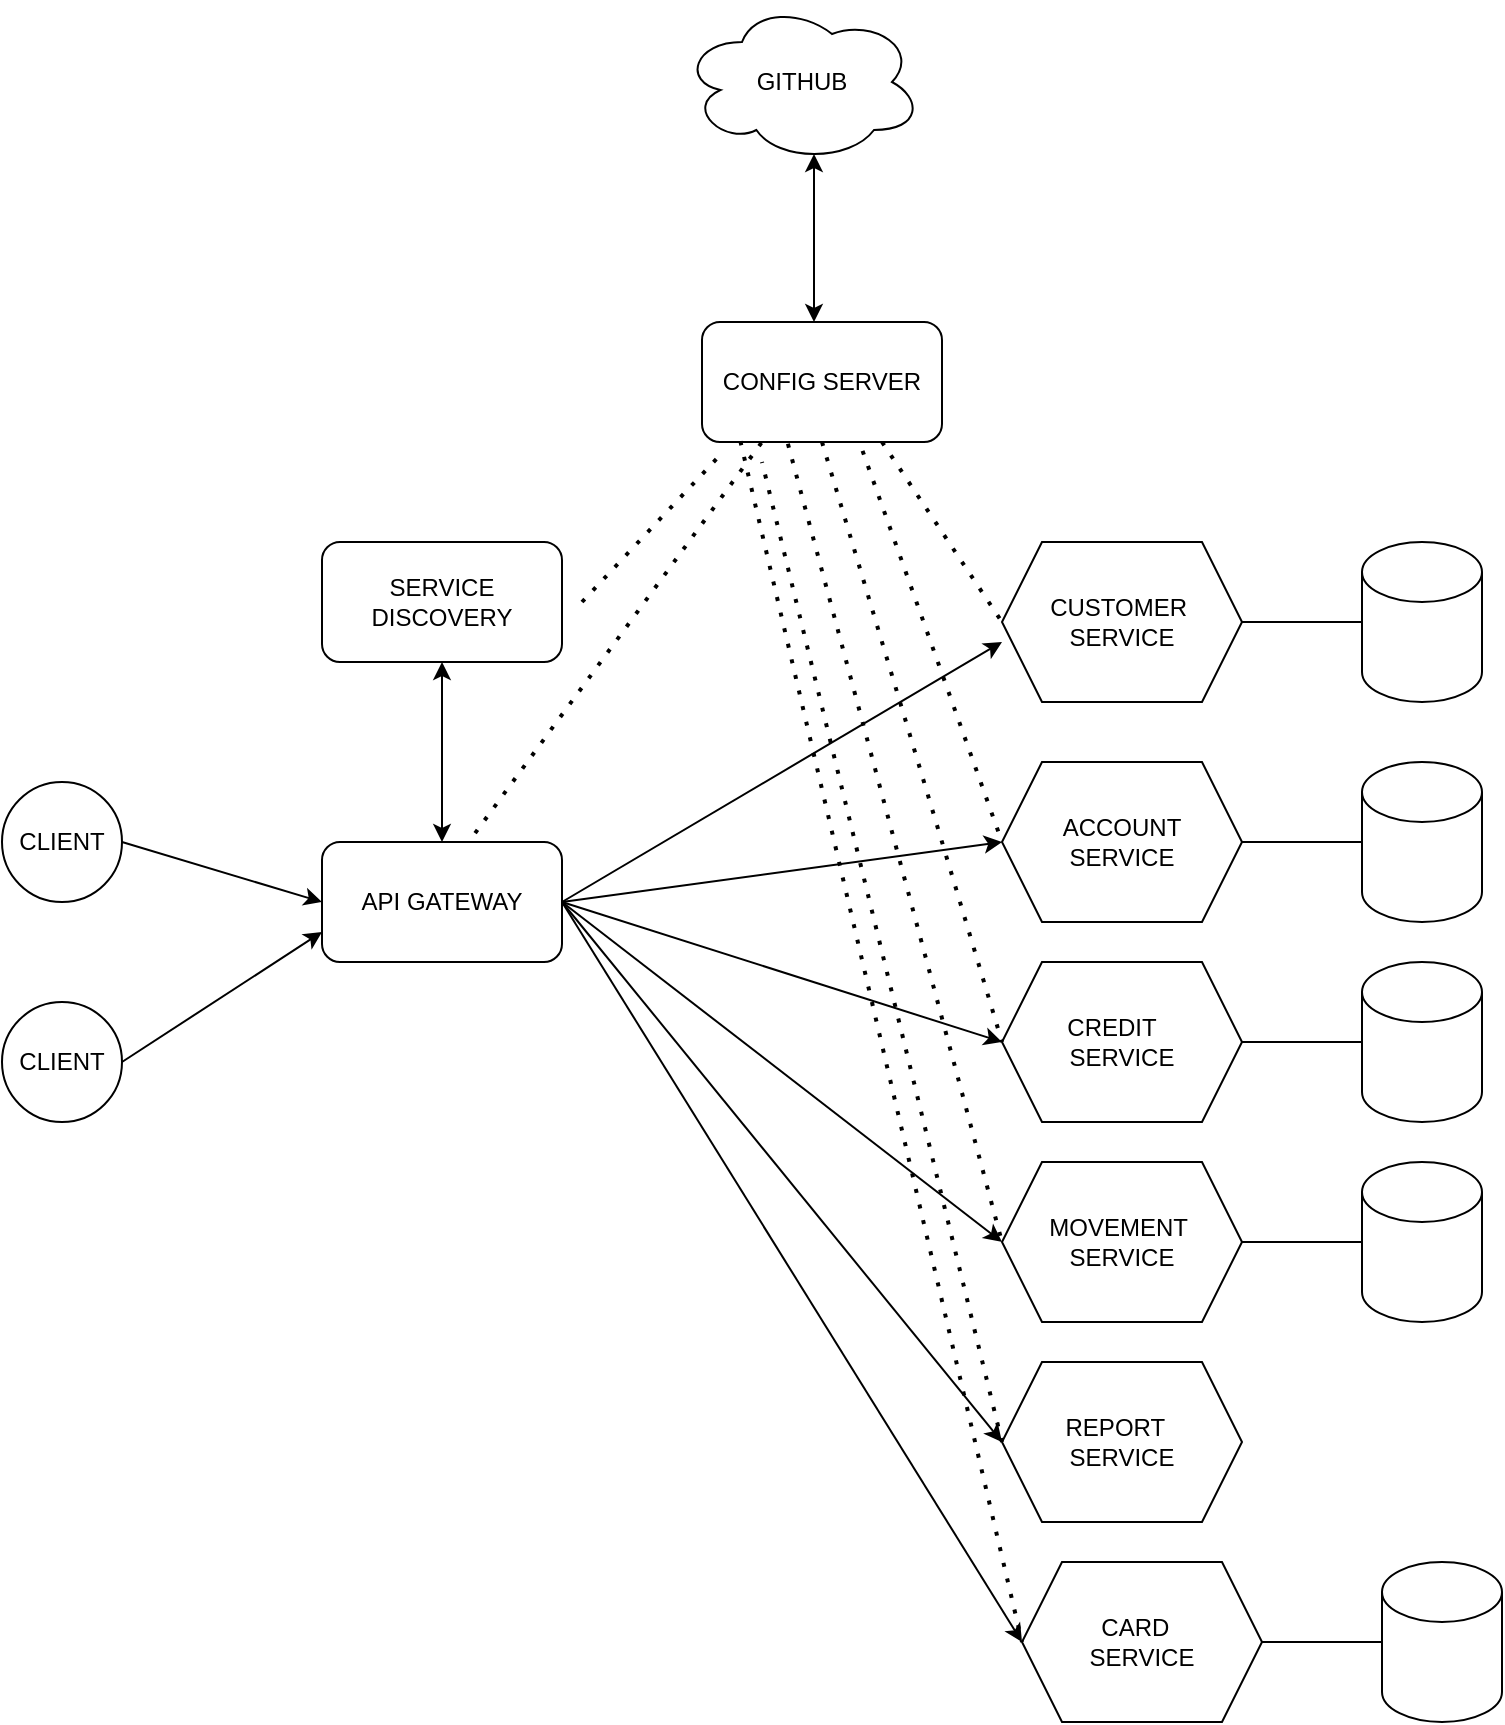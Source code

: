 <mxfile version="20.6.2" type="device"><diagram id="IK8hgdegtXM1Y3PNk1Ro" name="Página-1"><mxGraphModel dx="1303" dy="727" grid="1" gridSize="10" guides="1" tooltips="1" connect="1" arrows="1" fold="1" page="1" pageScale="1" pageWidth="827" pageHeight="1169" math="0" shadow="0"><root><mxCell id="0"/><mxCell id="1" parent="0"/><mxCell id="0OQVyrkQyzbOMDzCDiyQ-34" value="ACCOUNT &lt;br&gt;SERVICE&lt;br&gt;" style="shape=hexagon;perimeter=hexagonPerimeter2;whiteSpace=wrap;html=1;fixedSize=1;" parent="1" vertex="1"><mxGeometry x="560" y="520" width="120" height="80" as="geometry"/></mxCell><mxCell id="0OQVyrkQyzbOMDzCDiyQ-36" value="" style="shape=cylinder3;whiteSpace=wrap;html=1;boundedLbl=1;backgroundOutline=1;size=15;" parent="1" vertex="1"><mxGeometry x="740" y="520" width="60" height="80" as="geometry"/></mxCell><mxCell id="0OQVyrkQyzbOMDzCDiyQ-37" value="" style="endArrow=none;html=1;rounded=0;entryX=0;entryY=0.5;entryDx=0;entryDy=0;entryPerimeter=0;" parent="1" target="0OQVyrkQyzbOMDzCDiyQ-36" edge="1"><mxGeometry width="50" height="50" relative="1" as="geometry"><mxPoint x="680" y="560" as="sourcePoint"/><mxPoint x="730" y="510" as="targetPoint"/></mxGeometry></mxCell><mxCell id="0OQVyrkQyzbOMDzCDiyQ-38" value="CUSTOMER&amp;nbsp;&lt;br&gt;SERVICE" style="shape=hexagon;perimeter=hexagonPerimeter2;whiteSpace=wrap;html=1;fixedSize=1;" parent="1" vertex="1"><mxGeometry x="560" y="410" width="120" height="80" as="geometry"/></mxCell><mxCell id="0OQVyrkQyzbOMDzCDiyQ-39" value="" style="shape=cylinder3;whiteSpace=wrap;html=1;boundedLbl=1;backgroundOutline=1;size=15;" parent="1" vertex="1"><mxGeometry x="740" y="410" width="60" height="80" as="geometry"/></mxCell><mxCell id="0OQVyrkQyzbOMDzCDiyQ-40" value="" style="endArrow=none;html=1;rounded=0;entryX=0;entryY=0.5;entryDx=0;entryDy=0;entryPerimeter=0;" parent="1" target="0OQVyrkQyzbOMDzCDiyQ-39" edge="1"><mxGeometry width="50" height="50" relative="1" as="geometry"><mxPoint x="680" y="450" as="sourcePoint"/><mxPoint x="730" y="400" as="targetPoint"/></mxGeometry></mxCell><mxCell id="0OQVyrkQyzbOMDzCDiyQ-42" value="CREDIT&amp;nbsp; &amp;nbsp;&lt;br&gt;SERVICE&lt;br&gt;" style="shape=hexagon;perimeter=hexagonPerimeter2;whiteSpace=wrap;html=1;fixedSize=1;" parent="1" vertex="1"><mxGeometry x="560" y="620" width="120" height="80" as="geometry"/></mxCell><mxCell id="0OQVyrkQyzbOMDzCDiyQ-43" value="" style="shape=cylinder3;whiteSpace=wrap;html=1;boundedLbl=1;backgroundOutline=1;size=15;" parent="1" vertex="1"><mxGeometry x="740" y="620" width="60" height="80" as="geometry"/></mxCell><mxCell id="0OQVyrkQyzbOMDzCDiyQ-44" value="" style="endArrow=none;html=1;rounded=0;entryX=0;entryY=0.5;entryDx=0;entryDy=0;entryPerimeter=0;" parent="1" target="0OQVyrkQyzbOMDzCDiyQ-43" edge="1"><mxGeometry width="50" height="50" relative="1" as="geometry"><mxPoint x="680" y="660" as="sourcePoint"/><mxPoint x="730" y="610" as="targetPoint"/></mxGeometry></mxCell><mxCell id="0OQVyrkQyzbOMDzCDiyQ-45" value="MOVEMENT&amp;nbsp; &lt;br&gt;SERVICE" style="shape=hexagon;perimeter=hexagonPerimeter2;whiteSpace=wrap;html=1;fixedSize=1;" parent="1" vertex="1"><mxGeometry x="560" y="720" width="120" height="80" as="geometry"/></mxCell><mxCell id="0OQVyrkQyzbOMDzCDiyQ-46" value="" style="shape=cylinder3;whiteSpace=wrap;html=1;boundedLbl=1;backgroundOutline=1;size=15;" parent="1" vertex="1"><mxGeometry x="740" y="720" width="60" height="80" as="geometry"/></mxCell><mxCell id="0OQVyrkQyzbOMDzCDiyQ-47" value="" style="endArrow=none;html=1;rounded=0;entryX=0;entryY=0.5;entryDx=0;entryDy=0;entryPerimeter=0;" parent="1" target="0OQVyrkQyzbOMDzCDiyQ-46" edge="1"><mxGeometry width="50" height="50" relative="1" as="geometry"><mxPoint x="680" y="760" as="sourcePoint"/><mxPoint x="730" y="710" as="targetPoint"/></mxGeometry></mxCell><mxCell id="0OQVyrkQyzbOMDzCDiyQ-48" value="CONFIG SERVER&lt;br&gt;" style="rounded=1;whiteSpace=wrap;html=1;" parent="1" vertex="1"><mxGeometry x="410" y="300" width="120" height="60" as="geometry"/></mxCell><mxCell id="0OQVyrkQyzbOMDzCDiyQ-49" value="" style="endArrow=none;dashed=1;html=1;dashPattern=1 3;strokeWidth=2;rounded=0;exitX=0.75;exitY=1;exitDx=0;exitDy=0;" parent="1" source="0OQVyrkQyzbOMDzCDiyQ-48" edge="1"><mxGeometry width="50" height="50" relative="1" as="geometry"><mxPoint x="510" y="500" as="sourcePoint"/><mxPoint x="560" y="450" as="targetPoint"/></mxGeometry></mxCell><mxCell id="0OQVyrkQyzbOMDzCDiyQ-50" value="" style="endArrow=none;dashed=1;html=1;dashPattern=1 3;strokeWidth=2;rounded=0;exitX=0.669;exitY=1.074;exitDx=0;exitDy=0;exitPerimeter=0;" parent="1" source="0OQVyrkQyzbOMDzCDiyQ-48" edge="1"><mxGeometry width="50" height="50" relative="1" as="geometry"><mxPoint x="510" y="610" as="sourcePoint"/><mxPoint x="560" y="560" as="targetPoint"/></mxGeometry></mxCell><mxCell id="0OQVyrkQyzbOMDzCDiyQ-51" value="" style="endArrow=none;dashed=1;html=1;dashPattern=1 3;strokeWidth=2;rounded=0;exitX=0.5;exitY=1;exitDx=0;exitDy=0;" parent="1" source="0OQVyrkQyzbOMDzCDiyQ-48" edge="1"><mxGeometry width="50" height="50" relative="1" as="geometry"><mxPoint x="510" y="710" as="sourcePoint"/><mxPoint x="560" y="660" as="targetPoint"/></mxGeometry></mxCell><mxCell id="0OQVyrkQyzbOMDzCDiyQ-52" value="" style="endArrow=none;dashed=1;html=1;dashPattern=1 3;strokeWidth=2;rounded=0;entryX=0;entryY=0.5;entryDx=0;entryDy=0;exitX=0.358;exitY=1.015;exitDx=0;exitDy=0;exitPerimeter=0;" parent="1" source="0OQVyrkQyzbOMDzCDiyQ-48" target="0OQVyrkQyzbOMDzCDiyQ-45" edge="1"><mxGeometry width="50" height="50" relative="1" as="geometry"><mxPoint x="350" y="550" as="sourcePoint"/><mxPoint x="400" y="500" as="targetPoint"/></mxGeometry></mxCell><mxCell id="0OQVyrkQyzbOMDzCDiyQ-53" value="GITHUB" style="ellipse;shape=cloud;whiteSpace=wrap;html=1;" parent="1" vertex="1"><mxGeometry x="400" y="140" width="120" height="80" as="geometry"/></mxCell><mxCell id="0OQVyrkQyzbOMDzCDiyQ-54" value="" style="endArrow=classic;startArrow=classic;html=1;rounded=0;entryX=0.55;entryY=0.95;entryDx=0;entryDy=0;entryPerimeter=0;" parent="1" target="0OQVyrkQyzbOMDzCDiyQ-53" edge="1"><mxGeometry width="50" height="50" relative="1" as="geometry"><mxPoint x="466" y="300" as="sourcePoint"/><mxPoint x="510" y="250" as="targetPoint"/></mxGeometry></mxCell><mxCell id="0OQVyrkQyzbOMDzCDiyQ-55" value="SERVICE DISCOVERY" style="rounded=1;whiteSpace=wrap;html=1;" parent="1" vertex="1"><mxGeometry x="220" y="410" width="120" height="60" as="geometry"/></mxCell><mxCell id="0OQVyrkQyzbOMDzCDiyQ-56" value="API GATEWAY" style="rounded=1;whiteSpace=wrap;html=1;" parent="1" vertex="1"><mxGeometry x="220" y="560" width="120" height="60" as="geometry"/></mxCell><mxCell id="0OQVyrkQyzbOMDzCDiyQ-57" value="" style="endArrow=none;dashed=1;html=1;dashPattern=1 3;strokeWidth=2;rounded=0;entryX=0.092;entryY=1.074;entryDx=0;entryDy=0;entryPerimeter=0;" parent="1" target="0OQVyrkQyzbOMDzCDiyQ-48" edge="1"><mxGeometry width="50" height="50" relative="1" as="geometry"><mxPoint x="350" y="440" as="sourcePoint"/><mxPoint x="400" y="390" as="targetPoint"/></mxGeometry></mxCell><mxCell id="0OQVyrkQyzbOMDzCDiyQ-58" value="" style="endArrow=classic;startArrow=classic;html=1;rounded=0;entryX=0.5;entryY=1;entryDx=0;entryDy=0;" parent="1" target="0OQVyrkQyzbOMDzCDiyQ-55" edge="1"><mxGeometry width="50" height="50" relative="1" as="geometry"><mxPoint x="280" y="560" as="sourcePoint"/><mxPoint x="330" y="510" as="targetPoint"/></mxGeometry></mxCell><mxCell id="0OQVyrkQyzbOMDzCDiyQ-59" value="" style="endArrow=classic;html=1;rounded=0;entryX=0;entryY=0.625;entryDx=0;entryDy=0;entryPerimeter=0;" parent="1" target="0OQVyrkQyzbOMDzCDiyQ-38" edge="1"><mxGeometry width="50" height="50" relative="1" as="geometry"><mxPoint x="340" y="590" as="sourcePoint"/><mxPoint x="390" y="540" as="targetPoint"/></mxGeometry></mxCell><mxCell id="0OQVyrkQyzbOMDzCDiyQ-61" value="" style="endArrow=classic;html=1;rounded=0;" parent="1" edge="1"><mxGeometry width="50" height="50" relative="1" as="geometry"><mxPoint x="340" y="590" as="sourcePoint"/><mxPoint x="560" y="560" as="targetPoint"/></mxGeometry></mxCell><mxCell id="0OQVyrkQyzbOMDzCDiyQ-62" value="" style="endArrow=none;dashed=1;html=1;dashPattern=1 3;strokeWidth=2;rounded=0;entryX=0.25;entryY=1;entryDx=0;entryDy=0;exitX=0.638;exitY=-0.074;exitDx=0;exitDy=0;exitPerimeter=0;" parent="1" source="0OQVyrkQyzbOMDzCDiyQ-56" target="0OQVyrkQyzbOMDzCDiyQ-48" edge="1"><mxGeometry width="50" height="50" relative="1" as="geometry"><mxPoint x="280" y="560" as="sourcePoint"/><mxPoint x="330" y="510" as="targetPoint"/></mxGeometry></mxCell><mxCell id="0OQVyrkQyzbOMDzCDiyQ-63" value="" style="endArrow=classic;html=1;rounded=0;entryX=0;entryY=0.5;entryDx=0;entryDy=0;" parent="1" target="0OQVyrkQyzbOMDzCDiyQ-42" edge="1"><mxGeometry width="50" height="50" relative="1" as="geometry"><mxPoint x="340" y="590" as="sourcePoint"/><mxPoint x="390" y="540" as="targetPoint"/></mxGeometry></mxCell><mxCell id="0OQVyrkQyzbOMDzCDiyQ-64" value="" style="endArrow=classic;html=1;rounded=0;exitX=1;exitY=0.5;exitDx=0;exitDy=0;" parent="1" source="0OQVyrkQyzbOMDzCDiyQ-56" edge="1"><mxGeometry width="50" height="50" relative="1" as="geometry"><mxPoint x="350" y="610" as="sourcePoint"/><mxPoint x="560" y="760" as="targetPoint"/><Array as="points"/></mxGeometry></mxCell><mxCell id="0OQVyrkQyzbOMDzCDiyQ-65" value="CLIENT" style="ellipse;whiteSpace=wrap;html=1;aspect=fixed;" parent="1" vertex="1"><mxGeometry x="60" y="530" width="60" height="60" as="geometry"/></mxCell><mxCell id="0OQVyrkQyzbOMDzCDiyQ-66" value="CLIENT" style="ellipse;whiteSpace=wrap;html=1;aspect=fixed;" parent="1" vertex="1"><mxGeometry x="60" y="640" width="60" height="60" as="geometry"/></mxCell><mxCell id="0OQVyrkQyzbOMDzCDiyQ-69" value="" style="endArrow=classic;html=1;rounded=0;entryX=0;entryY=0.5;entryDx=0;entryDy=0;exitX=1;exitY=0.5;exitDx=0;exitDy=0;" parent="1" source="0OQVyrkQyzbOMDzCDiyQ-65" target="0OQVyrkQyzbOMDzCDiyQ-56" edge="1"><mxGeometry width="50" height="50" relative="1" as="geometry"><mxPoint x="120" y="585" as="sourcePoint"/><mxPoint x="170" y="535" as="targetPoint"/></mxGeometry></mxCell><mxCell id="0OQVyrkQyzbOMDzCDiyQ-70" value="" style="endArrow=classic;html=1;rounded=0;entryX=0;entryY=0.75;entryDx=0;entryDy=0;" parent="1" target="0OQVyrkQyzbOMDzCDiyQ-56" edge="1"><mxGeometry width="50" height="50" relative="1" as="geometry"><mxPoint x="120" y="670" as="sourcePoint"/><mxPoint x="170" y="620" as="targetPoint"/></mxGeometry></mxCell><mxCell id="0OQVyrkQyzbOMDzCDiyQ-71" value="REPORT&amp;nbsp;&amp;nbsp;&lt;br&gt;SERVICE" style="shape=hexagon;perimeter=hexagonPerimeter2;whiteSpace=wrap;html=1;fixedSize=1;" parent="1" vertex="1"><mxGeometry x="560" y="820" width="120" height="80" as="geometry"/></mxCell><mxCell id="0OQVyrkQyzbOMDzCDiyQ-74" value="" style="endArrow=classic;html=1;rounded=0;entryX=0;entryY=0.5;entryDx=0;entryDy=0;" parent="1" target="0OQVyrkQyzbOMDzCDiyQ-71" edge="1"><mxGeometry width="50" height="50" relative="1" as="geometry"><mxPoint x="340" y="590" as="sourcePoint"/><mxPoint x="390" y="540" as="targetPoint"/></mxGeometry></mxCell><mxCell id="0OQVyrkQyzbOMDzCDiyQ-75" value="" style="endArrow=none;dashed=1;html=1;dashPattern=1 3;strokeWidth=2;rounded=0;" parent="1" edge="1"><mxGeometry width="50" height="50" relative="1" as="geometry"><mxPoint x="560" y="860" as="sourcePoint"/><mxPoint x="440" y="370" as="targetPoint"/></mxGeometry></mxCell><mxCell id="0buHATFx7nSqItWiJ8Yr-1" value="" style="shape=cylinder3;whiteSpace=wrap;html=1;boundedLbl=1;backgroundOutline=1;size=15;" vertex="1" parent="1"><mxGeometry x="750" y="920" width="60" height="80" as="geometry"/></mxCell><mxCell id="0buHATFx7nSqItWiJ8Yr-2" value="" style="endArrow=none;html=1;rounded=0;entryX=0;entryY=0.5;entryDx=0;entryDy=0;entryPerimeter=0;" edge="1" target="0buHATFx7nSqItWiJ8Yr-1" parent="1"><mxGeometry width="50" height="50" relative="1" as="geometry"><mxPoint x="690" y="960" as="sourcePoint"/><mxPoint x="740" y="910" as="targetPoint"/></mxGeometry></mxCell><mxCell id="0buHATFx7nSqItWiJ8Yr-3" value="CARD&amp;nbsp;&amp;nbsp;&lt;br&gt;SERVICE&lt;br&gt;" style="shape=hexagon;perimeter=hexagonPerimeter2;whiteSpace=wrap;html=1;fixedSize=1;" vertex="1" parent="1"><mxGeometry x="570" y="920" width="120" height="80" as="geometry"/></mxCell><mxCell id="0buHATFx7nSqItWiJ8Yr-4" value="" style="endArrow=none;dashed=1;html=1;dashPattern=1 3;strokeWidth=2;rounded=0;exitX=0.16;exitY=0.994;exitDx=0;exitDy=0;exitPerimeter=0;" edge="1" parent="1" source="0OQVyrkQyzbOMDzCDiyQ-48"><mxGeometry width="50" height="50" relative="1" as="geometry"><mxPoint x="440" y="370" as="sourcePoint"/><mxPoint x="570" y="960" as="targetPoint"/></mxGeometry></mxCell><mxCell id="0buHATFx7nSqItWiJ8Yr-5" value="" style="endArrow=classic;html=1;rounded=0;" edge="1" parent="1"><mxGeometry width="50" height="50" relative="1" as="geometry"><mxPoint x="340" y="590" as="sourcePoint"/><mxPoint x="570" y="960" as="targetPoint"/></mxGeometry></mxCell></root></mxGraphModel></diagram></mxfile>